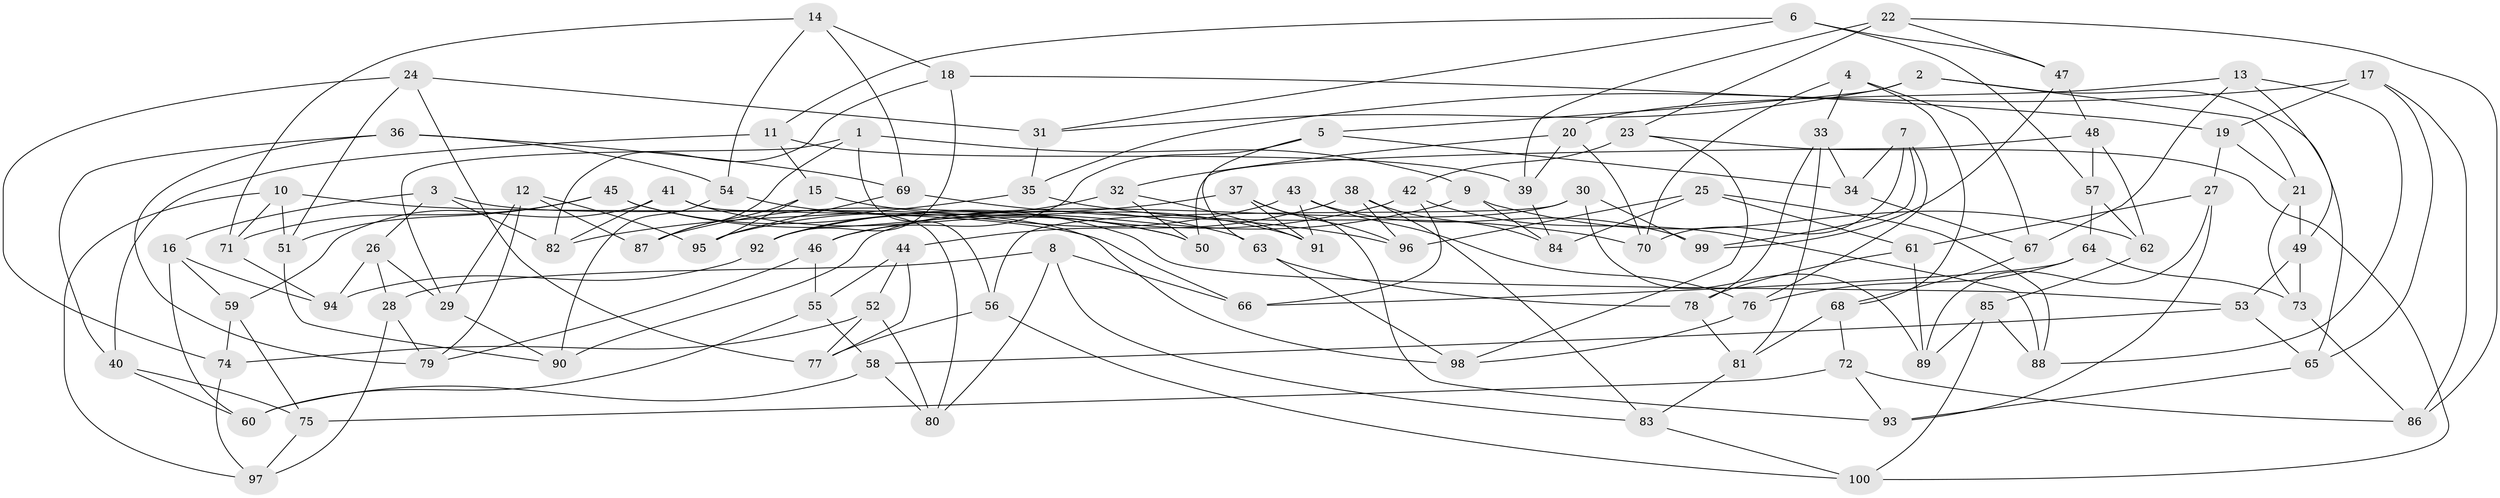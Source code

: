 // Generated by graph-tools (version 1.1) at 2025/39/02/21/25 10:39:01]
// undirected, 100 vertices, 200 edges
graph export_dot {
graph [start="1"]
  node [color=gray90,style=filled];
  1;
  2;
  3;
  4;
  5;
  6;
  7;
  8;
  9;
  10;
  11;
  12;
  13;
  14;
  15;
  16;
  17;
  18;
  19;
  20;
  21;
  22;
  23;
  24;
  25;
  26;
  27;
  28;
  29;
  30;
  31;
  32;
  33;
  34;
  35;
  36;
  37;
  38;
  39;
  40;
  41;
  42;
  43;
  44;
  45;
  46;
  47;
  48;
  49;
  50;
  51;
  52;
  53;
  54;
  55;
  56;
  57;
  58;
  59;
  60;
  61;
  62;
  63;
  64;
  65;
  66;
  67;
  68;
  69;
  70;
  71;
  72;
  73;
  74;
  75;
  76;
  77;
  78;
  79;
  80;
  81;
  82;
  83;
  84;
  85;
  86;
  87;
  88;
  89;
  90;
  91;
  92;
  93;
  94;
  95;
  96;
  97;
  98;
  99;
  100;
  1 -- 56;
  1 -- 87;
  1 -- 29;
  1 -- 9;
  2 -- 31;
  2 -- 65;
  2 -- 21;
  2 -- 5;
  3 -- 82;
  3 -- 16;
  3 -- 98;
  3 -- 26;
  4 -- 67;
  4 -- 68;
  4 -- 70;
  4 -- 33;
  5 -- 63;
  5 -- 34;
  5 -- 46;
  6 -- 47;
  6 -- 11;
  6 -- 31;
  6 -- 57;
  7 -- 70;
  7 -- 34;
  7 -- 99;
  7 -- 76;
  8 -- 66;
  8 -- 83;
  8 -- 80;
  8 -- 28;
  9 -- 46;
  9 -- 62;
  9 -- 84;
  10 -- 51;
  10 -- 97;
  10 -- 71;
  10 -- 66;
  11 -- 39;
  11 -- 40;
  11 -- 15;
  12 -- 87;
  12 -- 29;
  12 -- 79;
  12 -- 95;
  13 -- 20;
  13 -- 49;
  13 -- 67;
  13 -- 88;
  14 -- 71;
  14 -- 69;
  14 -- 54;
  14 -- 18;
  15 -- 87;
  15 -- 95;
  15 -- 91;
  16 -- 94;
  16 -- 59;
  16 -- 60;
  17 -- 19;
  17 -- 86;
  17 -- 35;
  17 -- 65;
  18 -- 19;
  18 -- 92;
  18 -- 82;
  19 -- 21;
  19 -- 27;
  20 -- 39;
  20 -- 70;
  20 -- 32;
  21 -- 49;
  21 -- 73;
  22 -- 47;
  22 -- 23;
  22 -- 39;
  22 -- 86;
  23 -- 98;
  23 -- 42;
  23 -- 100;
  24 -- 77;
  24 -- 74;
  24 -- 31;
  24 -- 51;
  25 -- 96;
  25 -- 84;
  25 -- 88;
  25 -- 61;
  26 -- 29;
  26 -- 28;
  26 -- 94;
  27 -- 89;
  27 -- 93;
  27 -- 61;
  28 -- 97;
  28 -- 79;
  29 -- 90;
  30 -- 90;
  30 -- 99;
  30 -- 56;
  30 -- 89;
  31 -- 35;
  32 -- 50;
  32 -- 91;
  32 -- 92;
  33 -- 81;
  33 -- 78;
  33 -- 34;
  34 -- 67;
  35 -- 70;
  35 -- 82;
  36 -- 54;
  36 -- 79;
  36 -- 40;
  36 -- 69;
  37 -- 96;
  37 -- 93;
  37 -- 87;
  37 -- 91;
  38 -- 44;
  38 -- 83;
  38 -- 96;
  38 -- 84;
  39 -- 84;
  40 -- 60;
  40 -- 75;
  41 -- 50;
  41 -- 59;
  41 -- 82;
  41 -- 80;
  42 -- 88;
  42 -- 66;
  42 -- 92;
  43 -- 91;
  43 -- 76;
  43 -- 95;
  43 -- 99;
  44 -- 77;
  44 -- 52;
  44 -- 55;
  45 -- 53;
  45 -- 51;
  45 -- 71;
  45 -- 50;
  46 -- 79;
  46 -- 55;
  47 -- 48;
  47 -- 99;
  48 -- 50;
  48 -- 57;
  48 -- 62;
  49 -- 73;
  49 -- 53;
  51 -- 90;
  52 -- 74;
  52 -- 80;
  52 -- 77;
  53 -- 65;
  53 -- 58;
  54 -- 63;
  54 -- 90;
  55 -- 60;
  55 -- 58;
  56 -- 100;
  56 -- 77;
  57 -- 64;
  57 -- 62;
  58 -- 60;
  58 -- 80;
  59 -- 75;
  59 -- 74;
  61 -- 78;
  61 -- 89;
  62 -- 85;
  63 -- 78;
  63 -- 98;
  64 -- 73;
  64 -- 66;
  64 -- 76;
  65 -- 93;
  67 -- 68;
  68 -- 72;
  68 -- 81;
  69 -- 95;
  69 -- 96;
  71 -- 94;
  72 -- 75;
  72 -- 86;
  72 -- 93;
  73 -- 86;
  74 -- 97;
  75 -- 97;
  76 -- 98;
  78 -- 81;
  81 -- 83;
  83 -- 100;
  85 -- 100;
  85 -- 89;
  85 -- 88;
  92 -- 94;
}
